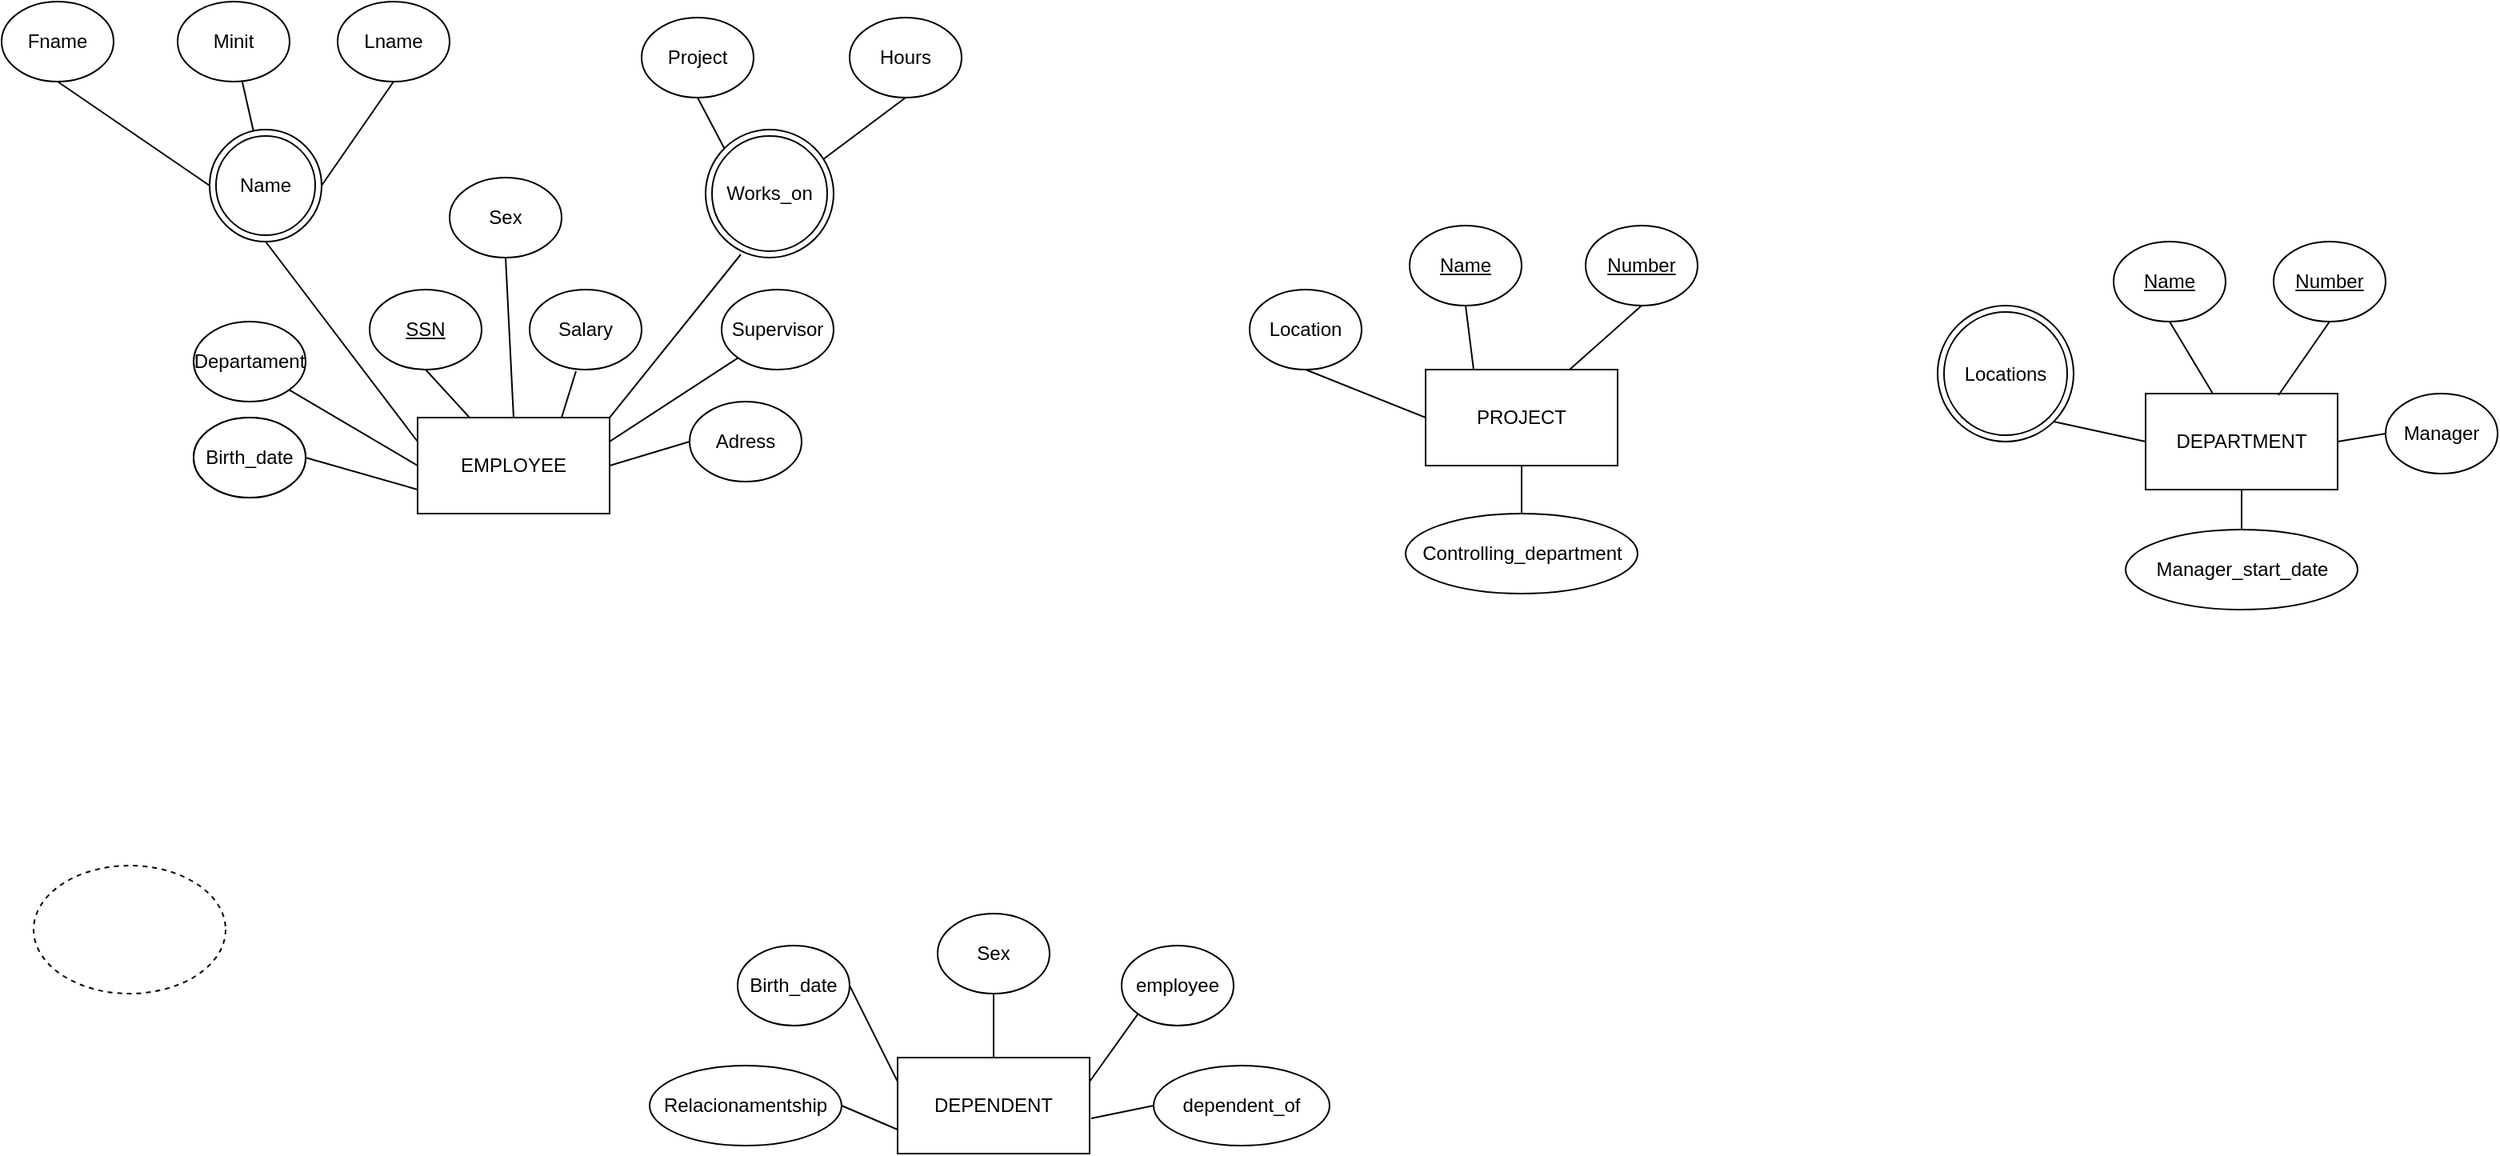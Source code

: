 <mxfile>
    <diagram id="Onm6GwjE4XxPCZIiW8gI" name="Página-1">
        <mxGraphModel dx="1520" dy="984" grid="1" gridSize="10" guides="1" tooltips="1" connect="1" arrows="1" fold="1" page="1" pageScale="1" pageWidth="5000" pageHeight="5000" math="0" shadow="0">
            <root>
                <mxCell id="0"/>
                <mxCell id="1" parent="0"/>
                <mxCell id="4" value="EMPLOYEE" style="rounded=0;whiteSpace=wrap;html=1;" vertex="1" parent="1">
                    <mxGeometry x="460" y="280" width="120" height="60" as="geometry"/>
                </mxCell>
                <mxCell id="5" value="Adress" style="ellipse;whiteSpace=wrap;html=1;" vertex="1" parent="1">
                    <mxGeometry x="630" y="270" width="70" height="50" as="geometry"/>
                </mxCell>
                <mxCell id="6" value="Supervisor" style="ellipse;whiteSpace=wrap;html=1;" vertex="1" parent="1">
                    <mxGeometry x="650" y="200" width="70" height="50" as="geometry"/>
                </mxCell>
                <mxCell id="7" value="Hours" style="ellipse;whiteSpace=wrap;html=1;" vertex="1" parent="1">
                    <mxGeometry x="730" y="30" width="70" height="50" as="geometry"/>
                </mxCell>
                <mxCell id="8" value="Works_on" style="ellipse;shape=doubleEllipse;whiteSpace=wrap;html=1;aspect=fixed;" vertex="1" parent="1">
                    <mxGeometry x="640" y="100" width="80" height="80" as="geometry"/>
                </mxCell>
                <mxCell id="9" value="Project" style="ellipse;whiteSpace=wrap;html=1;" vertex="1" parent="1">
                    <mxGeometry x="600" y="30" width="70" height="50" as="geometry"/>
                </mxCell>
                <mxCell id="10" value="Salary" style="ellipse;whiteSpace=wrap;html=1;" vertex="1" parent="1">
                    <mxGeometry x="530" y="200" width="70" height="50" as="geometry"/>
                </mxCell>
                <mxCell id="11" value="Sex" style="ellipse;whiteSpace=wrap;html=1;" vertex="1" parent="1">
                    <mxGeometry x="480" y="130" width="70" height="50" as="geometry"/>
                </mxCell>
                <mxCell id="12" value="&lt;u&gt;SSN&lt;/u&gt;" style="ellipse;whiteSpace=wrap;html=1;" vertex="1" parent="1">
                    <mxGeometry x="430" y="200" width="70" height="50" as="geometry"/>
                </mxCell>
                <mxCell id="13" value="Departament" style="ellipse;whiteSpace=wrap;html=1;" vertex="1" parent="1">
                    <mxGeometry x="320" y="220" width="70" height="50" as="geometry"/>
                </mxCell>
                <mxCell id="14" value="Birth_date" style="ellipse;whiteSpace=wrap;html=1;" vertex="1" parent="1">
                    <mxGeometry x="320" y="280" width="70" height="50" as="geometry"/>
                </mxCell>
                <mxCell id="15" value="Name" style="ellipse;shape=doubleEllipse;whiteSpace=wrap;html=1;aspect=fixed;" vertex="1" parent="1">
                    <mxGeometry x="330" y="100" width="70" height="70" as="geometry"/>
                </mxCell>
                <mxCell id="16" value="Lname" style="ellipse;whiteSpace=wrap;html=1;" vertex="1" parent="1">
                    <mxGeometry x="410" y="20" width="70" height="50" as="geometry"/>
                </mxCell>
                <mxCell id="17" value="Minit" style="ellipse;whiteSpace=wrap;html=1;" vertex="1" parent="1">
                    <mxGeometry x="310" y="20" width="70" height="50" as="geometry"/>
                </mxCell>
                <mxCell id="18" value="Fname" style="ellipse;whiteSpace=wrap;html=1;" vertex="1" parent="1">
                    <mxGeometry x="200" y="20" width="70" height="50" as="geometry"/>
                </mxCell>
                <mxCell id="21" value="" style="endArrow=none;html=1;exitX=0.5;exitY=1;exitDx=0;exitDy=0;entryX=0;entryY=0.5;entryDx=0;entryDy=0;" edge="1" parent="1" source="18" target="15">
                    <mxGeometry width="50" height="50" relative="1" as="geometry">
                        <mxPoint x="600" y="430" as="sourcePoint"/>
                        <mxPoint x="650" y="380" as="targetPoint"/>
                    </mxGeometry>
                </mxCell>
                <mxCell id="22" value="" style="endArrow=none;html=1;" edge="1" parent="1" source="17" target="15">
                    <mxGeometry width="50" height="50" relative="1" as="geometry">
                        <mxPoint x="245" y="80" as="sourcePoint"/>
                        <mxPoint x="340" y="140" as="targetPoint"/>
                    </mxGeometry>
                </mxCell>
                <mxCell id="23" value="" style="endArrow=none;html=1;exitX=0.5;exitY=1;exitDx=0;exitDy=0;entryX=1;entryY=0.5;entryDx=0;entryDy=0;" edge="1" parent="1" source="16" target="15">
                    <mxGeometry width="50" height="50" relative="1" as="geometry">
                        <mxPoint x="361.926" y="79.506" as="sourcePoint"/>
                        <mxPoint x="368.713" y="101.625" as="targetPoint"/>
                    </mxGeometry>
                </mxCell>
                <mxCell id="24" value="" style="endArrow=none;html=1;exitX=0;exitY=0.25;exitDx=0;exitDy=0;entryX=0.5;entryY=1;entryDx=0;entryDy=0;" edge="1" parent="1" source="4" target="15">
                    <mxGeometry width="50" height="50" relative="1" as="geometry">
                        <mxPoint x="455" y="80" as="sourcePoint"/>
                        <mxPoint x="420" y="140" as="targetPoint"/>
                    </mxGeometry>
                </mxCell>
                <mxCell id="25" value="" style="endArrow=none;html=1;entryX=0.5;entryY=1;entryDx=0;entryDy=0;" edge="1" parent="1" source="4" target="12">
                    <mxGeometry width="50" height="50" relative="1" as="geometry">
                        <mxPoint x="470" y="305" as="sourcePoint"/>
                        <mxPoint x="380" y="180" as="targetPoint"/>
                    </mxGeometry>
                </mxCell>
                <mxCell id="26" value="" style="endArrow=none;html=1;entryX=0.5;entryY=1;entryDx=0;entryDy=0;exitX=0.5;exitY=0;exitDx=0;exitDy=0;" edge="1" parent="1" source="4" target="11">
                    <mxGeometry width="50" height="50" relative="1" as="geometry">
                        <mxPoint x="502.5" y="290" as="sourcePoint"/>
                        <mxPoint x="475" y="260" as="targetPoint"/>
                    </mxGeometry>
                </mxCell>
                <mxCell id="27" value="" style="endArrow=none;html=1;entryX=0.414;entryY=1.02;entryDx=0;entryDy=0;exitX=0.75;exitY=0;exitDx=0;exitDy=0;entryPerimeter=0;" edge="1" parent="1" source="4" target="10">
                    <mxGeometry width="50" height="50" relative="1" as="geometry">
                        <mxPoint x="530" y="290" as="sourcePoint"/>
                        <mxPoint x="525" y="190" as="targetPoint"/>
                    </mxGeometry>
                </mxCell>
                <mxCell id="28" value="" style="endArrow=none;html=1;entryX=0;entryY=0.5;entryDx=0;entryDy=0;exitX=1;exitY=0.5;exitDx=0;exitDy=0;" edge="1" parent="1" source="4" target="5">
                    <mxGeometry width="50" height="50" relative="1" as="geometry">
                        <mxPoint x="560" y="290" as="sourcePoint"/>
                        <mxPoint x="588.98" y="261" as="targetPoint"/>
                    </mxGeometry>
                </mxCell>
                <mxCell id="29" value="" style="endArrow=none;html=1;entryX=0;entryY=1;entryDx=0;entryDy=0;exitX=1;exitY=0.25;exitDx=0;exitDy=0;" edge="1" parent="1" source="4" target="6">
                    <mxGeometry width="50" height="50" relative="1" as="geometry">
                        <mxPoint x="590" y="320" as="sourcePoint"/>
                        <mxPoint x="640" y="305" as="targetPoint"/>
                    </mxGeometry>
                </mxCell>
                <mxCell id="30" value="" style="endArrow=none;html=1;entryX=0.275;entryY=0.975;entryDx=0;entryDy=0;exitX=1;exitY=0;exitDx=0;exitDy=0;entryPerimeter=0;" edge="1" parent="1" source="4" target="8">
                    <mxGeometry width="50" height="50" relative="1" as="geometry">
                        <mxPoint x="590" y="305" as="sourcePoint"/>
                        <mxPoint x="670.251" y="252.678" as="targetPoint"/>
                    </mxGeometry>
                </mxCell>
                <mxCell id="32" value="" style="endArrow=none;html=1;entryX=1;entryY=1;entryDx=0;entryDy=0;exitX=0;exitY=0.5;exitDx=0;exitDy=0;" edge="1" parent="1" source="4" target="13">
                    <mxGeometry width="50" height="50" relative="1" as="geometry">
                        <mxPoint x="502.5" y="290" as="sourcePoint"/>
                        <mxPoint x="475" y="260" as="targetPoint"/>
                    </mxGeometry>
                </mxCell>
                <mxCell id="33" value="" style="endArrow=none;html=1;entryX=1;entryY=0.5;entryDx=0;entryDy=0;exitX=0;exitY=0.75;exitDx=0;exitDy=0;" edge="1" parent="1" source="4" target="14">
                    <mxGeometry width="50" height="50" relative="1" as="geometry">
                        <mxPoint x="460" y="320" as="sourcePoint"/>
                        <mxPoint x="389.749" y="272.678" as="targetPoint"/>
                    </mxGeometry>
                </mxCell>
                <mxCell id="34" value="" style="endArrow=none;html=1;entryX=0.5;entryY=1;entryDx=0;entryDy=0;exitX=0;exitY=0;exitDx=0;exitDy=0;" edge="1" parent="1" source="8" target="9">
                    <mxGeometry width="50" height="50" relative="1" as="geometry">
                        <mxPoint x="590" y="290" as="sourcePoint"/>
                        <mxPoint x="672" y="188" as="targetPoint"/>
                    </mxGeometry>
                </mxCell>
                <mxCell id="36" value="" style="endArrow=none;html=1;entryX=0.5;entryY=1;entryDx=0;entryDy=0;exitX=0.924;exitY=0.228;exitDx=0;exitDy=0;exitPerimeter=0;" edge="1" parent="1" source="8" target="7">
                    <mxGeometry width="50" height="50" relative="1" as="geometry">
                        <mxPoint x="661.716" y="121.716" as="sourcePoint"/>
                        <mxPoint x="645" y="90" as="targetPoint"/>
                    </mxGeometry>
                </mxCell>
                <mxCell id="37" value="DEPENDENT" style="rounded=0;whiteSpace=wrap;html=1;" vertex="1" parent="1">
                    <mxGeometry x="760" y="680" width="120" height="60" as="geometry"/>
                </mxCell>
                <mxCell id="38" value="Birth_date" style="ellipse;whiteSpace=wrap;html=1;" vertex="1" parent="1">
                    <mxGeometry x="320" y="280" width="70" height="50" as="geometry"/>
                </mxCell>
                <mxCell id="39" value="Birth_date" style="ellipse;whiteSpace=wrap;html=1;" vertex="1" parent="1">
                    <mxGeometry x="660" y="610" width="70" height="50" as="geometry"/>
                </mxCell>
                <mxCell id="40" value="" style="endArrow=none;html=1;entryX=1;entryY=0.5;entryDx=0;entryDy=0;exitX=0;exitY=0.25;exitDx=0;exitDy=0;" edge="1" parent="1" source="37" target="39">
                    <mxGeometry width="50" height="50" relative="1" as="geometry">
                        <mxPoint x="470" y="335" as="sourcePoint"/>
                        <mxPoint x="400.0" y="315" as="targetPoint"/>
                    </mxGeometry>
                </mxCell>
                <mxCell id="41" value="Sex" style="ellipse;whiteSpace=wrap;html=1;" vertex="1" parent="1">
                    <mxGeometry x="785" y="590" width="70" height="50" as="geometry"/>
                </mxCell>
                <mxCell id="42" value="" style="endArrow=none;html=1;entryX=0.5;entryY=1;entryDx=0;entryDy=0;" edge="1" parent="1" source="37" target="41">
                    <mxGeometry width="50" height="50" relative="1" as="geometry">
                        <mxPoint x="770" y="720" as="sourcePoint"/>
                        <mxPoint x="720" y="705" as="targetPoint"/>
                    </mxGeometry>
                </mxCell>
                <mxCell id="43" value="Relacionamentship" style="ellipse;whiteSpace=wrap;html=1;" vertex="1" parent="1">
                    <mxGeometry x="605" y="685" width="120" height="50" as="geometry"/>
                </mxCell>
                <mxCell id="44" value="" style="endArrow=none;html=1;entryX=1;entryY=0.5;entryDx=0;entryDy=0;exitX=0;exitY=0.75;exitDx=0;exitDy=0;" edge="1" parent="1" source="37" target="43">
                    <mxGeometry width="50" height="50" relative="1" as="geometry">
                        <mxPoint x="770" y="705" as="sourcePoint"/>
                        <mxPoint x="700" y="655" as="targetPoint"/>
                    </mxGeometry>
                </mxCell>
                <mxCell id="45" value="employee" style="ellipse;whiteSpace=wrap;html=1;" vertex="1" parent="1">
                    <mxGeometry x="900" y="610" width="70" height="50" as="geometry"/>
                </mxCell>
                <mxCell id="46" value="" style="endArrow=none;html=1;entryX=0;entryY=1;entryDx=0;entryDy=0;exitX=1;exitY=0.25;exitDx=0;exitDy=0;" edge="1" parent="1" source="37" target="45">
                    <mxGeometry width="50" height="50" relative="1" as="geometry">
                        <mxPoint x="830" y="690" as="sourcePoint"/>
                        <mxPoint x="830" y="650" as="targetPoint"/>
                    </mxGeometry>
                </mxCell>
                <mxCell id="47" value="dependent_of" style="ellipse;whiteSpace=wrap;html=1;" vertex="1" parent="1">
                    <mxGeometry x="920" y="685" width="110" height="50" as="geometry"/>
                </mxCell>
                <mxCell id="48" value="" style="endArrow=none;html=1;entryX=0;entryY=0.5;entryDx=0;entryDy=0;exitX=1.008;exitY=0.633;exitDx=0;exitDy=0;exitPerimeter=0;" edge="1" parent="1" source="37" target="47">
                    <mxGeometry width="50" height="50" relative="1" as="geometry">
                        <mxPoint x="890" y="705" as="sourcePoint"/>
                        <mxPoint x="940.251" y="662.678" as="targetPoint"/>
                    </mxGeometry>
                </mxCell>
                <mxCell id="49" value="PROJECT" style="rounded=0;whiteSpace=wrap;html=1;" vertex="1" parent="1">
                    <mxGeometry x="1090" y="250" width="120" height="60" as="geometry"/>
                </mxCell>
                <mxCell id="50" value="Location" style="ellipse;whiteSpace=wrap;html=1;" vertex="1" parent="1">
                    <mxGeometry x="980" y="200" width="70" height="50" as="geometry"/>
                </mxCell>
                <mxCell id="51" value="&lt;u&gt;Name&lt;/u&gt;" style="ellipse;whiteSpace=wrap;html=1;" vertex="1" parent="1">
                    <mxGeometry x="1080" y="160" width="70" height="50" as="geometry"/>
                </mxCell>
                <mxCell id="52" value="&lt;u&gt;Number&lt;/u&gt;" style="ellipse;whiteSpace=wrap;html=1;" vertex="1" parent="1">
                    <mxGeometry x="1190" y="160" width="70" height="50" as="geometry"/>
                </mxCell>
                <mxCell id="53" value="Controlling_department" style="ellipse;whiteSpace=wrap;html=1;" vertex="1" parent="1">
                    <mxGeometry x="1077.5" y="340" width="145" height="50" as="geometry"/>
                </mxCell>
                <mxCell id="54" value="" style="endArrow=none;html=1;exitX=0.5;exitY=1;exitDx=0;exitDy=0;entryX=0;entryY=0.5;entryDx=0;entryDy=0;" edge="1" parent="1" source="50" target="49">
                    <mxGeometry width="50" height="50" relative="1" as="geometry">
                        <mxPoint x="850" y="450" as="sourcePoint"/>
                        <mxPoint x="900" y="400" as="targetPoint"/>
                    </mxGeometry>
                </mxCell>
                <mxCell id="55" value="" style="endArrow=none;html=1;exitX=0.5;exitY=1;exitDx=0;exitDy=0;entryX=0.5;entryY=0;entryDx=0;entryDy=0;" edge="1" parent="1" source="49" target="53">
                    <mxGeometry width="50" height="50" relative="1" as="geometry">
                        <mxPoint x="1025" y="260" as="sourcePoint"/>
                        <mxPoint x="1100" y="290" as="targetPoint"/>
                    </mxGeometry>
                </mxCell>
                <mxCell id="56" value="" style="endArrow=none;html=1;exitX=0.5;exitY=1;exitDx=0;exitDy=0;entryX=0.25;entryY=0;entryDx=0;entryDy=0;" edge="1" parent="1" source="51" target="49">
                    <mxGeometry width="50" height="50" relative="1" as="geometry">
                        <mxPoint x="1160" y="320" as="sourcePoint"/>
                        <mxPoint x="1160" y="350" as="targetPoint"/>
                    </mxGeometry>
                </mxCell>
                <mxCell id="57" value="" style="endArrow=none;html=1;exitX=0.5;exitY=1;exitDx=0;exitDy=0;entryX=0.75;entryY=0;entryDx=0;entryDy=0;" edge="1" parent="1" source="52" target="49">
                    <mxGeometry width="50" height="50" relative="1" as="geometry">
                        <mxPoint x="1125" y="220" as="sourcePoint"/>
                        <mxPoint x="1130" y="260" as="targetPoint"/>
                    </mxGeometry>
                </mxCell>
                <mxCell id="58" value="DEPARTMENT" style="rounded=0;whiteSpace=wrap;html=1;" vertex="1" parent="1">
                    <mxGeometry x="1540" y="265" width="120" height="60" as="geometry"/>
                </mxCell>
                <mxCell id="59" value="Locations" style="ellipse;shape=doubleEllipse;whiteSpace=wrap;html=1;aspect=fixed;" vertex="1" parent="1">
                    <mxGeometry x="1410" y="210" width="85" height="85" as="geometry"/>
                </mxCell>
                <mxCell id="60" value="&lt;u&gt;Number&lt;/u&gt;" style="ellipse;whiteSpace=wrap;html=1;" vertex="1" parent="1">
                    <mxGeometry x="1620" y="170" width="70" height="50" as="geometry"/>
                </mxCell>
                <mxCell id="61" value="&lt;u&gt;Name&lt;/u&gt;" style="ellipse;whiteSpace=wrap;html=1;" vertex="1" parent="1">
                    <mxGeometry x="1520" y="170" width="70" height="50" as="geometry"/>
                </mxCell>
                <mxCell id="62" value="Manager_start_date" style="ellipse;whiteSpace=wrap;html=1;" vertex="1" parent="1">
                    <mxGeometry x="1527.5" y="350" width="145" height="50" as="geometry"/>
                </mxCell>
                <mxCell id="63" value="Manager" style="ellipse;whiteSpace=wrap;html=1;" vertex="1" parent="1">
                    <mxGeometry x="1690" y="265" width="70" height="50" as="geometry"/>
                </mxCell>
                <mxCell id="64" value="" style="endArrow=none;html=1;exitX=1;exitY=1;exitDx=0;exitDy=0;entryX=0;entryY=0.5;entryDx=0;entryDy=0;" edge="1" parent="1" source="59" target="58">
                    <mxGeometry width="50" height="50" relative="1" as="geometry">
                        <mxPoint x="1235" y="220" as="sourcePoint"/>
                        <mxPoint x="1190" y="260" as="targetPoint"/>
                    </mxGeometry>
                </mxCell>
                <mxCell id="66" value="" style="endArrow=none;html=1;exitX=0.5;exitY=1;exitDx=0;exitDy=0;" edge="1" parent="1" source="61" target="58">
                    <mxGeometry width="50" height="50" relative="1" as="geometry">
                        <mxPoint x="1492.552" y="292.552" as="sourcePoint"/>
                        <mxPoint x="1550" y="305" as="targetPoint"/>
                    </mxGeometry>
                </mxCell>
                <mxCell id="67" value="" style="endArrow=none;html=1;exitX=0.5;exitY=1;exitDx=0;exitDy=0;entryX=0.692;entryY=0.017;entryDx=0;entryDy=0;entryPerimeter=0;" edge="1" parent="1" source="60" target="58">
                    <mxGeometry width="50" height="50" relative="1" as="geometry">
                        <mxPoint x="1565" y="230" as="sourcePoint"/>
                        <mxPoint x="1592" y="275" as="targetPoint"/>
                    </mxGeometry>
                </mxCell>
                <mxCell id="68" value="" style="endArrow=none;html=1;exitX=0.5;exitY=1;exitDx=0;exitDy=0;entryX=0.5;entryY=0;entryDx=0;entryDy=0;" edge="1" parent="1" source="58" target="62">
                    <mxGeometry width="50" height="50" relative="1" as="geometry">
                        <mxPoint x="1665" y="230" as="sourcePoint"/>
                        <mxPoint x="1633.04" y="276.02" as="targetPoint"/>
                    </mxGeometry>
                </mxCell>
                <mxCell id="69" value="" style="endArrow=none;html=1;exitX=0;exitY=0.5;exitDx=0;exitDy=0;entryX=1;entryY=0.5;entryDx=0;entryDy=0;" edge="1" parent="1" source="63" target="58">
                    <mxGeometry width="50" height="50" relative="1" as="geometry">
                        <mxPoint x="1610" y="335" as="sourcePoint"/>
                        <mxPoint x="1602.5" y="360" as="targetPoint"/>
                    </mxGeometry>
                </mxCell>
                <mxCell id="73" value="" style="ellipse;whiteSpace=wrap;html=1;dashed=1;" vertex="1" parent="1">
                    <mxGeometry x="220" y="560" width="120" height="80" as="geometry"/>
                </mxCell>
            </root>
        </mxGraphModel>
    </diagram>
</mxfile>